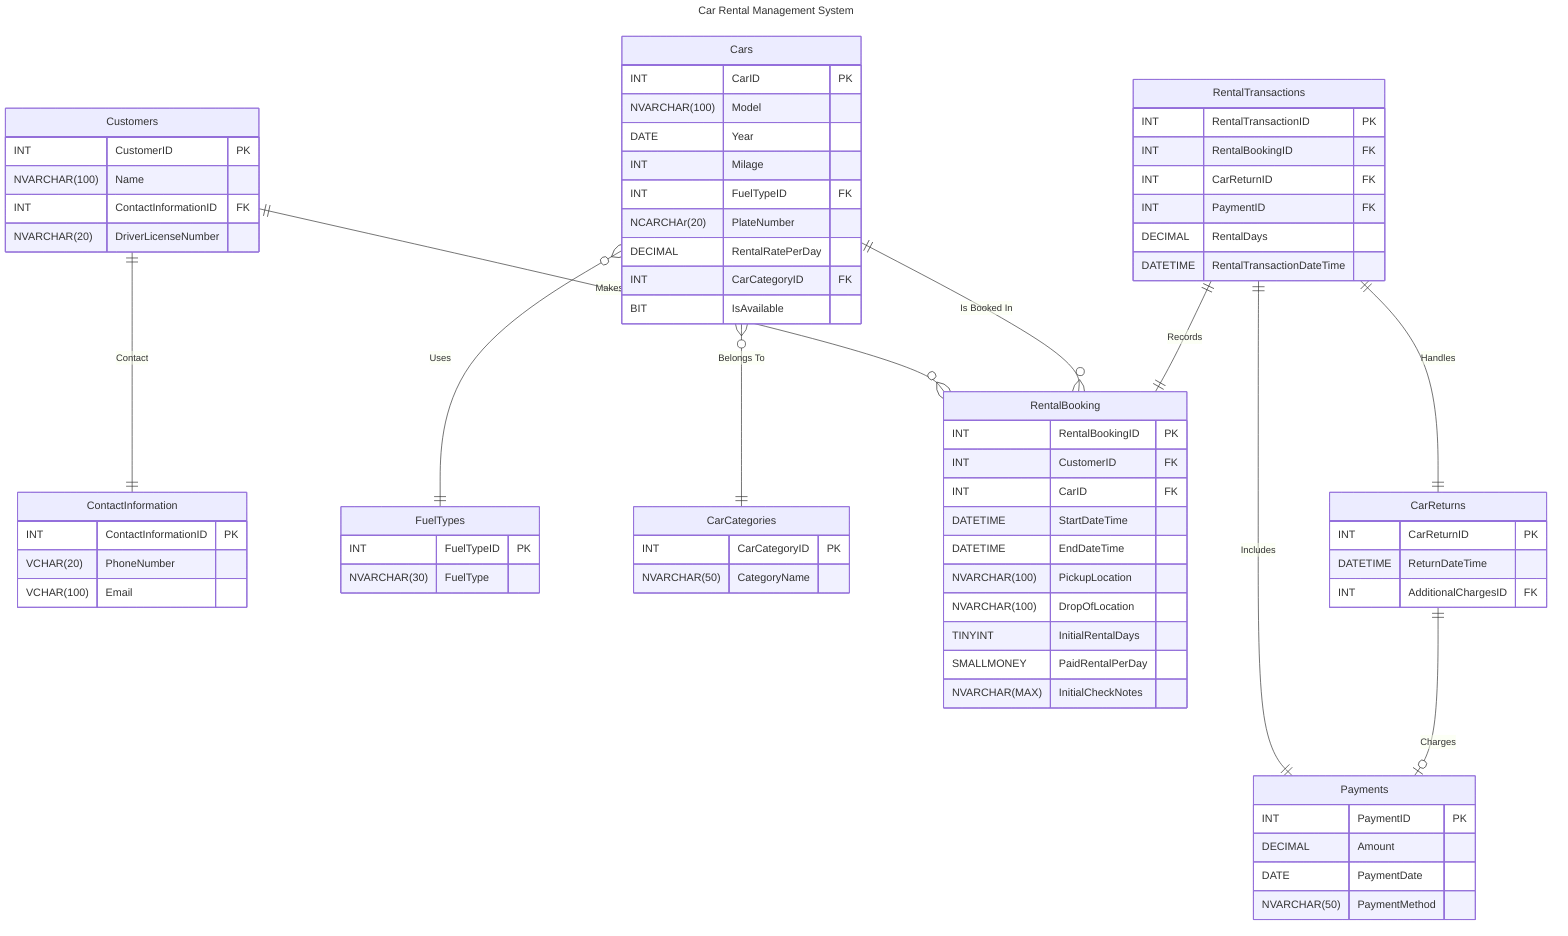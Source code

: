 ---
title: "Car Rental Management System"
---
erDiagram
    Customers {
        INT CustomerID PK
        NVARCHAR(100) Name
        INT ContactInformationID FK
        NVARCHAR(20) DriverLicenseNumber
    }

    ContactInformation {
        INT ContactInformationID PK
        VCHAR(20) PhoneNumber
        VCHAR(100) Email
    }

    Cars {
        INT CarID PK
        NVARCHAR(100) Model
        DATE Year
        INT Milage
        INT FuelTypeID FK
        NCARCHAr(20) PlateNumber
        DECIMAL RentalRatePerDay
        INT CarCategoryID FK
        BIT IsAvailable
    }

    FuelTypes {
        INT FuelTypeID PK
        NVARCHAR(30) FuelType
    }

    CarCategories {
        INT CarCategoryID PK
        NVARCHAR(50) CategoryName
    }

    RentalBooking {
        INT RentalBookingID PK
        INT CustomerID FK
        INT CarID FK
        DATETIME StartDateTime
        DATETIME EndDateTime
        NVARCHAR(100) PickupLocation
        NVARCHAR(100) DropOfLocation
        TINYINT InitialRentalDays
        SMALLMONEY PaidRentalPerDay
        NVARCHAR(MAX) InitialCheckNotes
    }

    Payments {
        INT PaymentID PK
        DECIMAL Amount
        DATE PaymentDate
        NVARCHAR(50) PaymentMethod
    }

    RentalTransactions {
        INT RentalTransactionID PK
        INT RentalBookingID FK
        INT CarReturnID FK
        INT PaymentID FK
        DECIMAL RentalDays
        DATETIME RentalTransactionDateTime
    }

    CarReturns {
        INT CarReturnID PK
        DATETIME ReturnDateTime
        INT AdditionalChargesID FK
    }

    Customers ||--|| ContactInformation: "Contact"
    Cars }o--|| FuelTypes: "Uses"
    Cars }o--|| CarCategories: "Belongs To"
    Customers ||--o{ RentalBooking: "Makes"
    Cars ||--o{ RentalBooking: "Is Booked In"
    RentalTransactions ||--|| RentalBooking: "Records"
    RentalTransactions ||--|| Payments: "Includes"
    RentalTransactions ||--|| CarReturns: "Handles"
    CarReturns ||--o| Payments: "Charges"